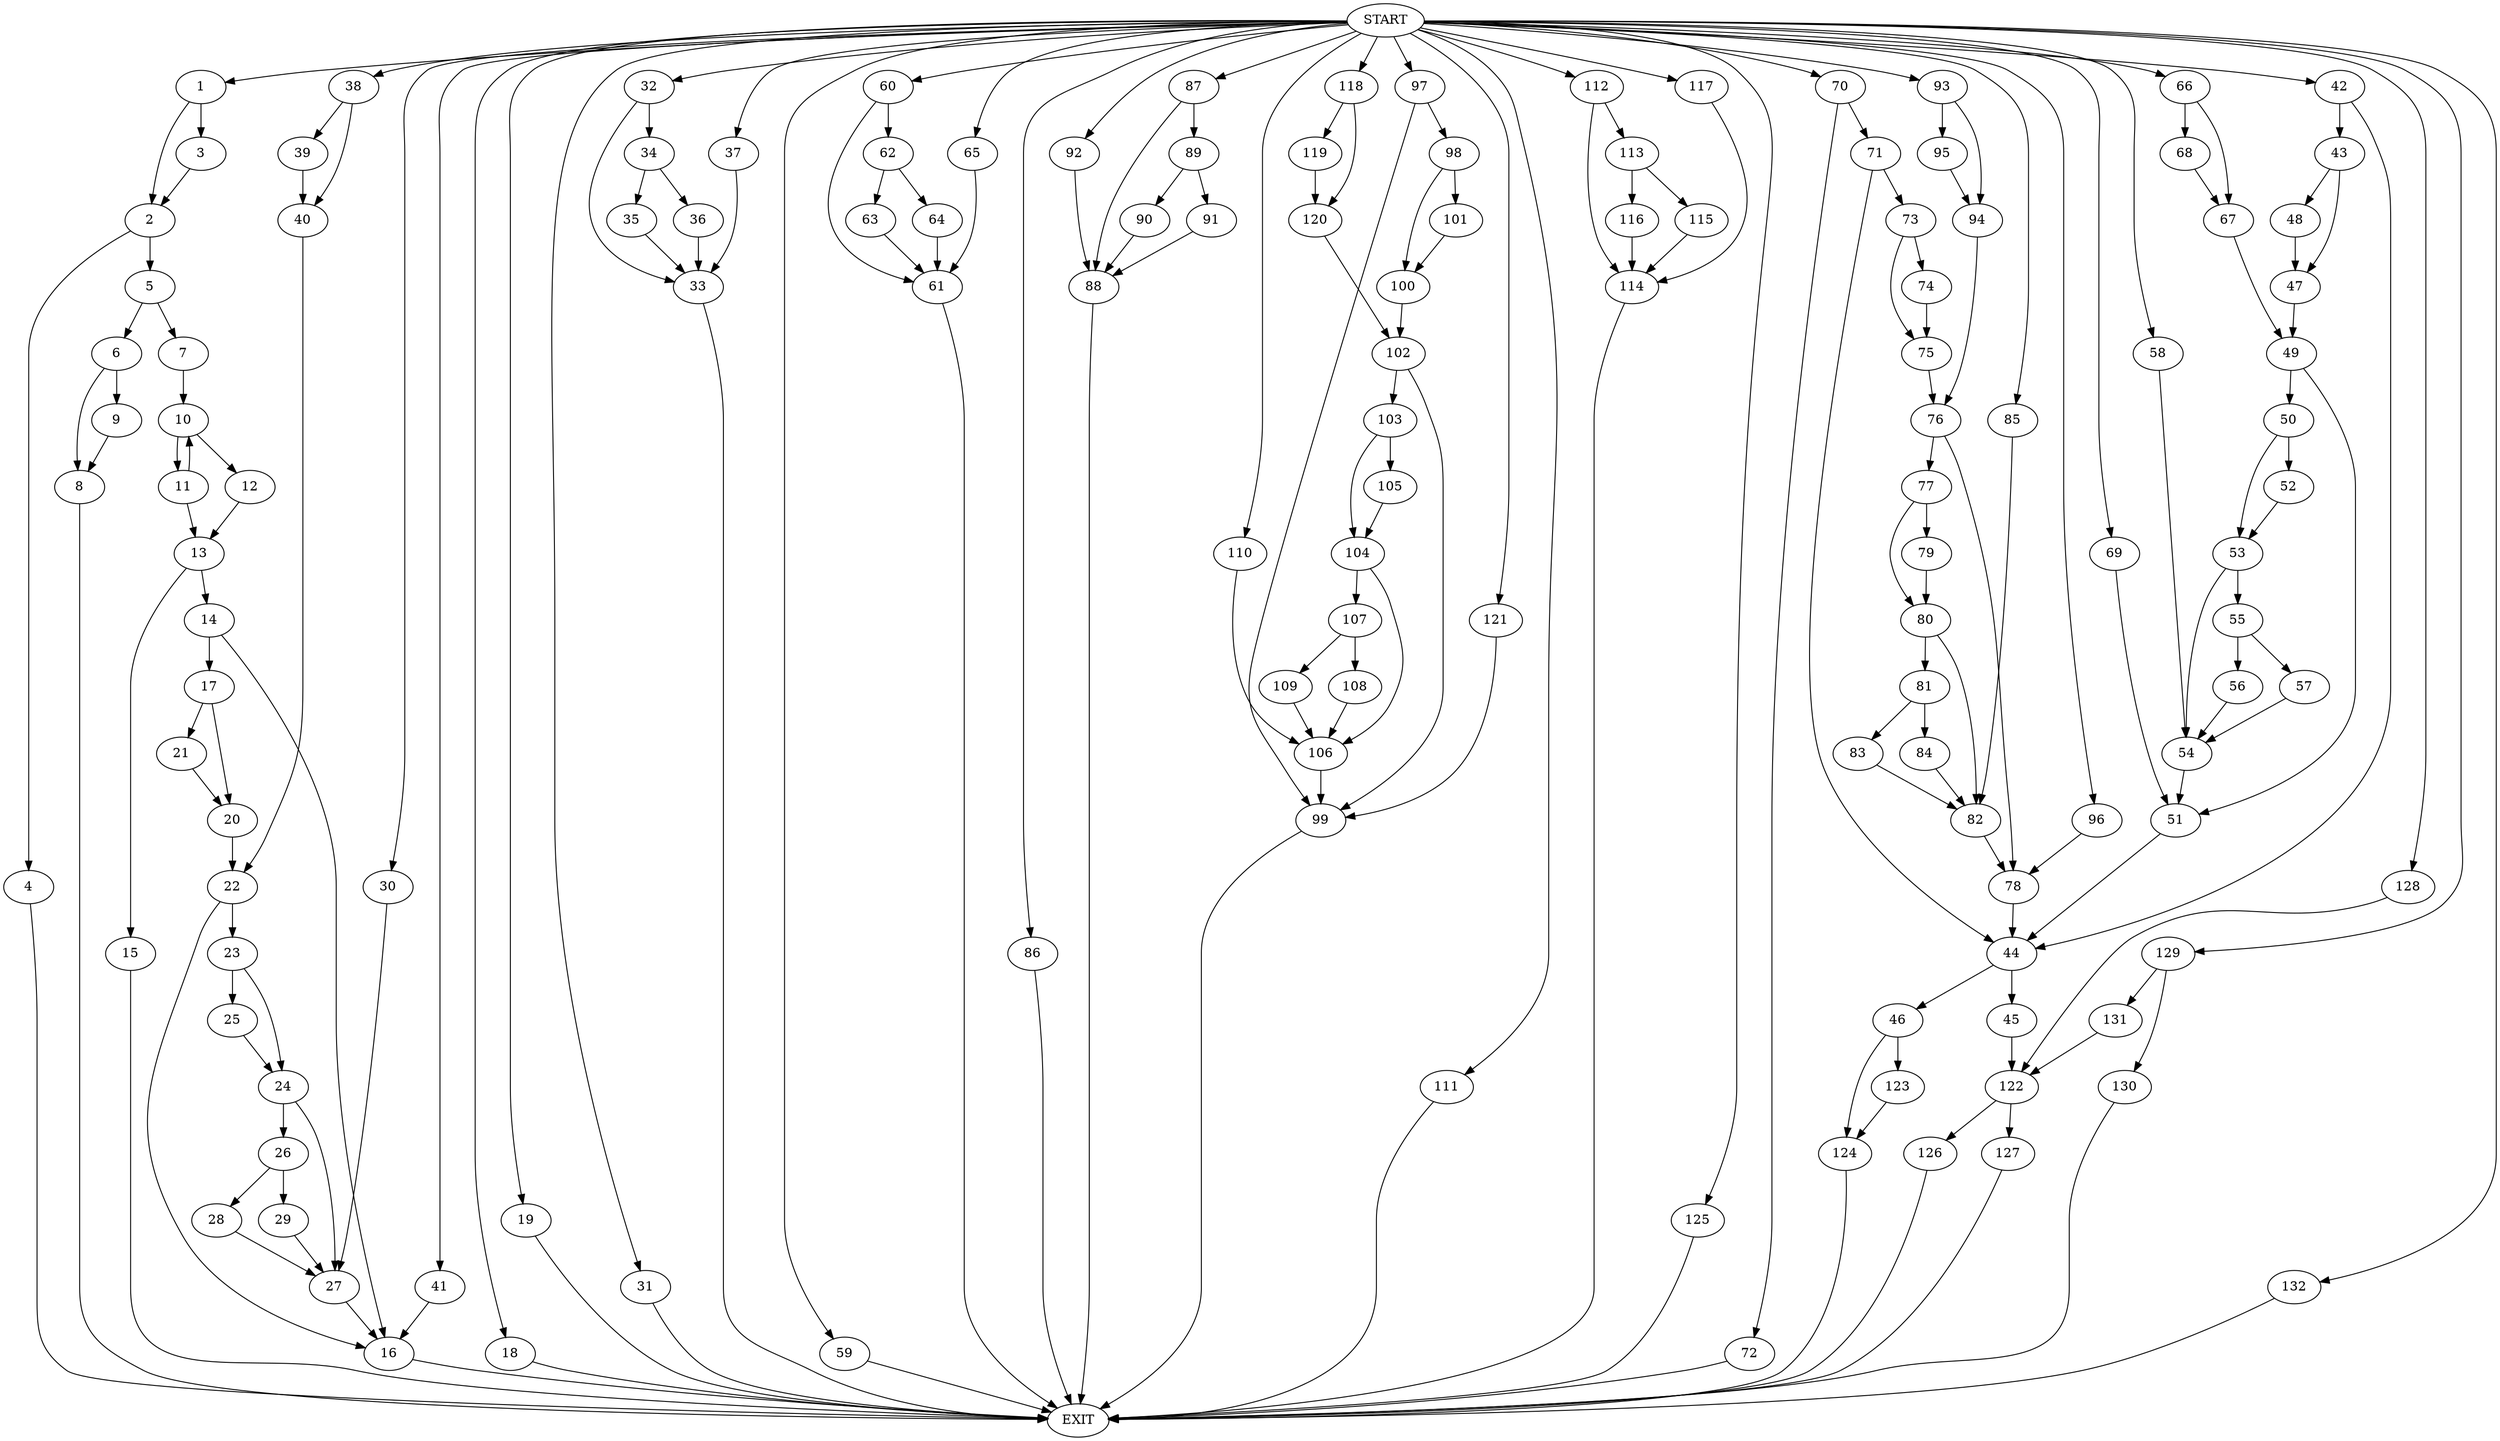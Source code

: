 digraph {
0 [label="START"]
133 [label="EXIT"]
0 -> 1
1 -> 2
1 -> 3
2 -> 4
2 -> 5
3 -> 2
4 -> 133
5 -> 6
5 -> 7
6 -> 8
6 -> 9
7 -> 10
8 -> 133
9 -> 8
10 -> 11
10 -> 12
12 -> 13
11 -> 13
11 -> 10
13 -> 14
13 -> 15
15 -> 133
14 -> 16
14 -> 17
0 -> 18
18 -> 133
0 -> 19
19 -> 133
16 -> 133
17 -> 20
17 -> 21
20 -> 22
21 -> 20
22 -> 23
22 -> 16
23 -> 24
23 -> 25
24 -> 26
24 -> 27
25 -> 24
26 -> 28
26 -> 29
27 -> 16
28 -> 27
29 -> 27
0 -> 30
30 -> 27
0 -> 31
31 -> 133
0 -> 32
32 -> 33
32 -> 34
34 -> 35
34 -> 36
33 -> 133
35 -> 33
36 -> 33
0 -> 37
37 -> 33
0 -> 38
38 -> 39
38 -> 40
39 -> 40
40 -> 22
0 -> 41
41 -> 16
0 -> 42
42 -> 43
42 -> 44
44 -> 45
44 -> 46
43 -> 47
43 -> 48
47 -> 49
48 -> 47
49 -> 50
49 -> 51
51 -> 44
50 -> 52
50 -> 53
53 -> 54
53 -> 55
52 -> 53
55 -> 56
55 -> 57
54 -> 51
56 -> 54
57 -> 54
0 -> 58
58 -> 54
0 -> 59
59 -> 133
0 -> 60
60 -> 61
60 -> 62
61 -> 133
62 -> 63
62 -> 64
64 -> 61
63 -> 61
0 -> 65
65 -> 61
0 -> 66
66 -> 67
66 -> 68
68 -> 67
67 -> 49
0 -> 69
69 -> 51
0 -> 70
70 -> 71
70 -> 72
71 -> 44
71 -> 73
72 -> 133
73 -> 74
73 -> 75
75 -> 76
74 -> 75
76 -> 77
76 -> 78
77 -> 79
77 -> 80
78 -> 44
79 -> 80
80 -> 81
80 -> 82
81 -> 83
81 -> 84
82 -> 78
83 -> 82
84 -> 82
0 -> 85
85 -> 82
0 -> 86
86 -> 133
0 -> 87
87 -> 88
87 -> 89
89 -> 90
89 -> 91
88 -> 133
90 -> 88
91 -> 88
0 -> 92
92 -> 88
0 -> 93
93 -> 94
93 -> 95
94 -> 76
95 -> 94
0 -> 96
96 -> 78
0 -> 97
97 -> 98
97 -> 99
98 -> 100
98 -> 101
99 -> 133
101 -> 100
100 -> 102
102 -> 99
102 -> 103
103 -> 104
103 -> 105
105 -> 104
104 -> 106
104 -> 107
106 -> 99
107 -> 108
107 -> 109
108 -> 106
109 -> 106
0 -> 110
110 -> 106
0 -> 111
111 -> 133
0 -> 112
112 -> 113
112 -> 114
114 -> 133
113 -> 115
113 -> 116
116 -> 114
115 -> 114
0 -> 117
117 -> 114
0 -> 118
118 -> 119
118 -> 120
119 -> 120
120 -> 102
0 -> 121
121 -> 99
45 -> 122
46 -> 123
46 -> 124
0 -> 125
125 -> 133
123 -> 124
124 -> 133
122 -> 126
122 -> 127
0 -> 128
128 -> 122
0 -> 129
129 -> 130
129 -> 131
131 -> 122
130 -> 133
127 -> 133
126 -> 133
0 -> 132
132 -> 133
}
